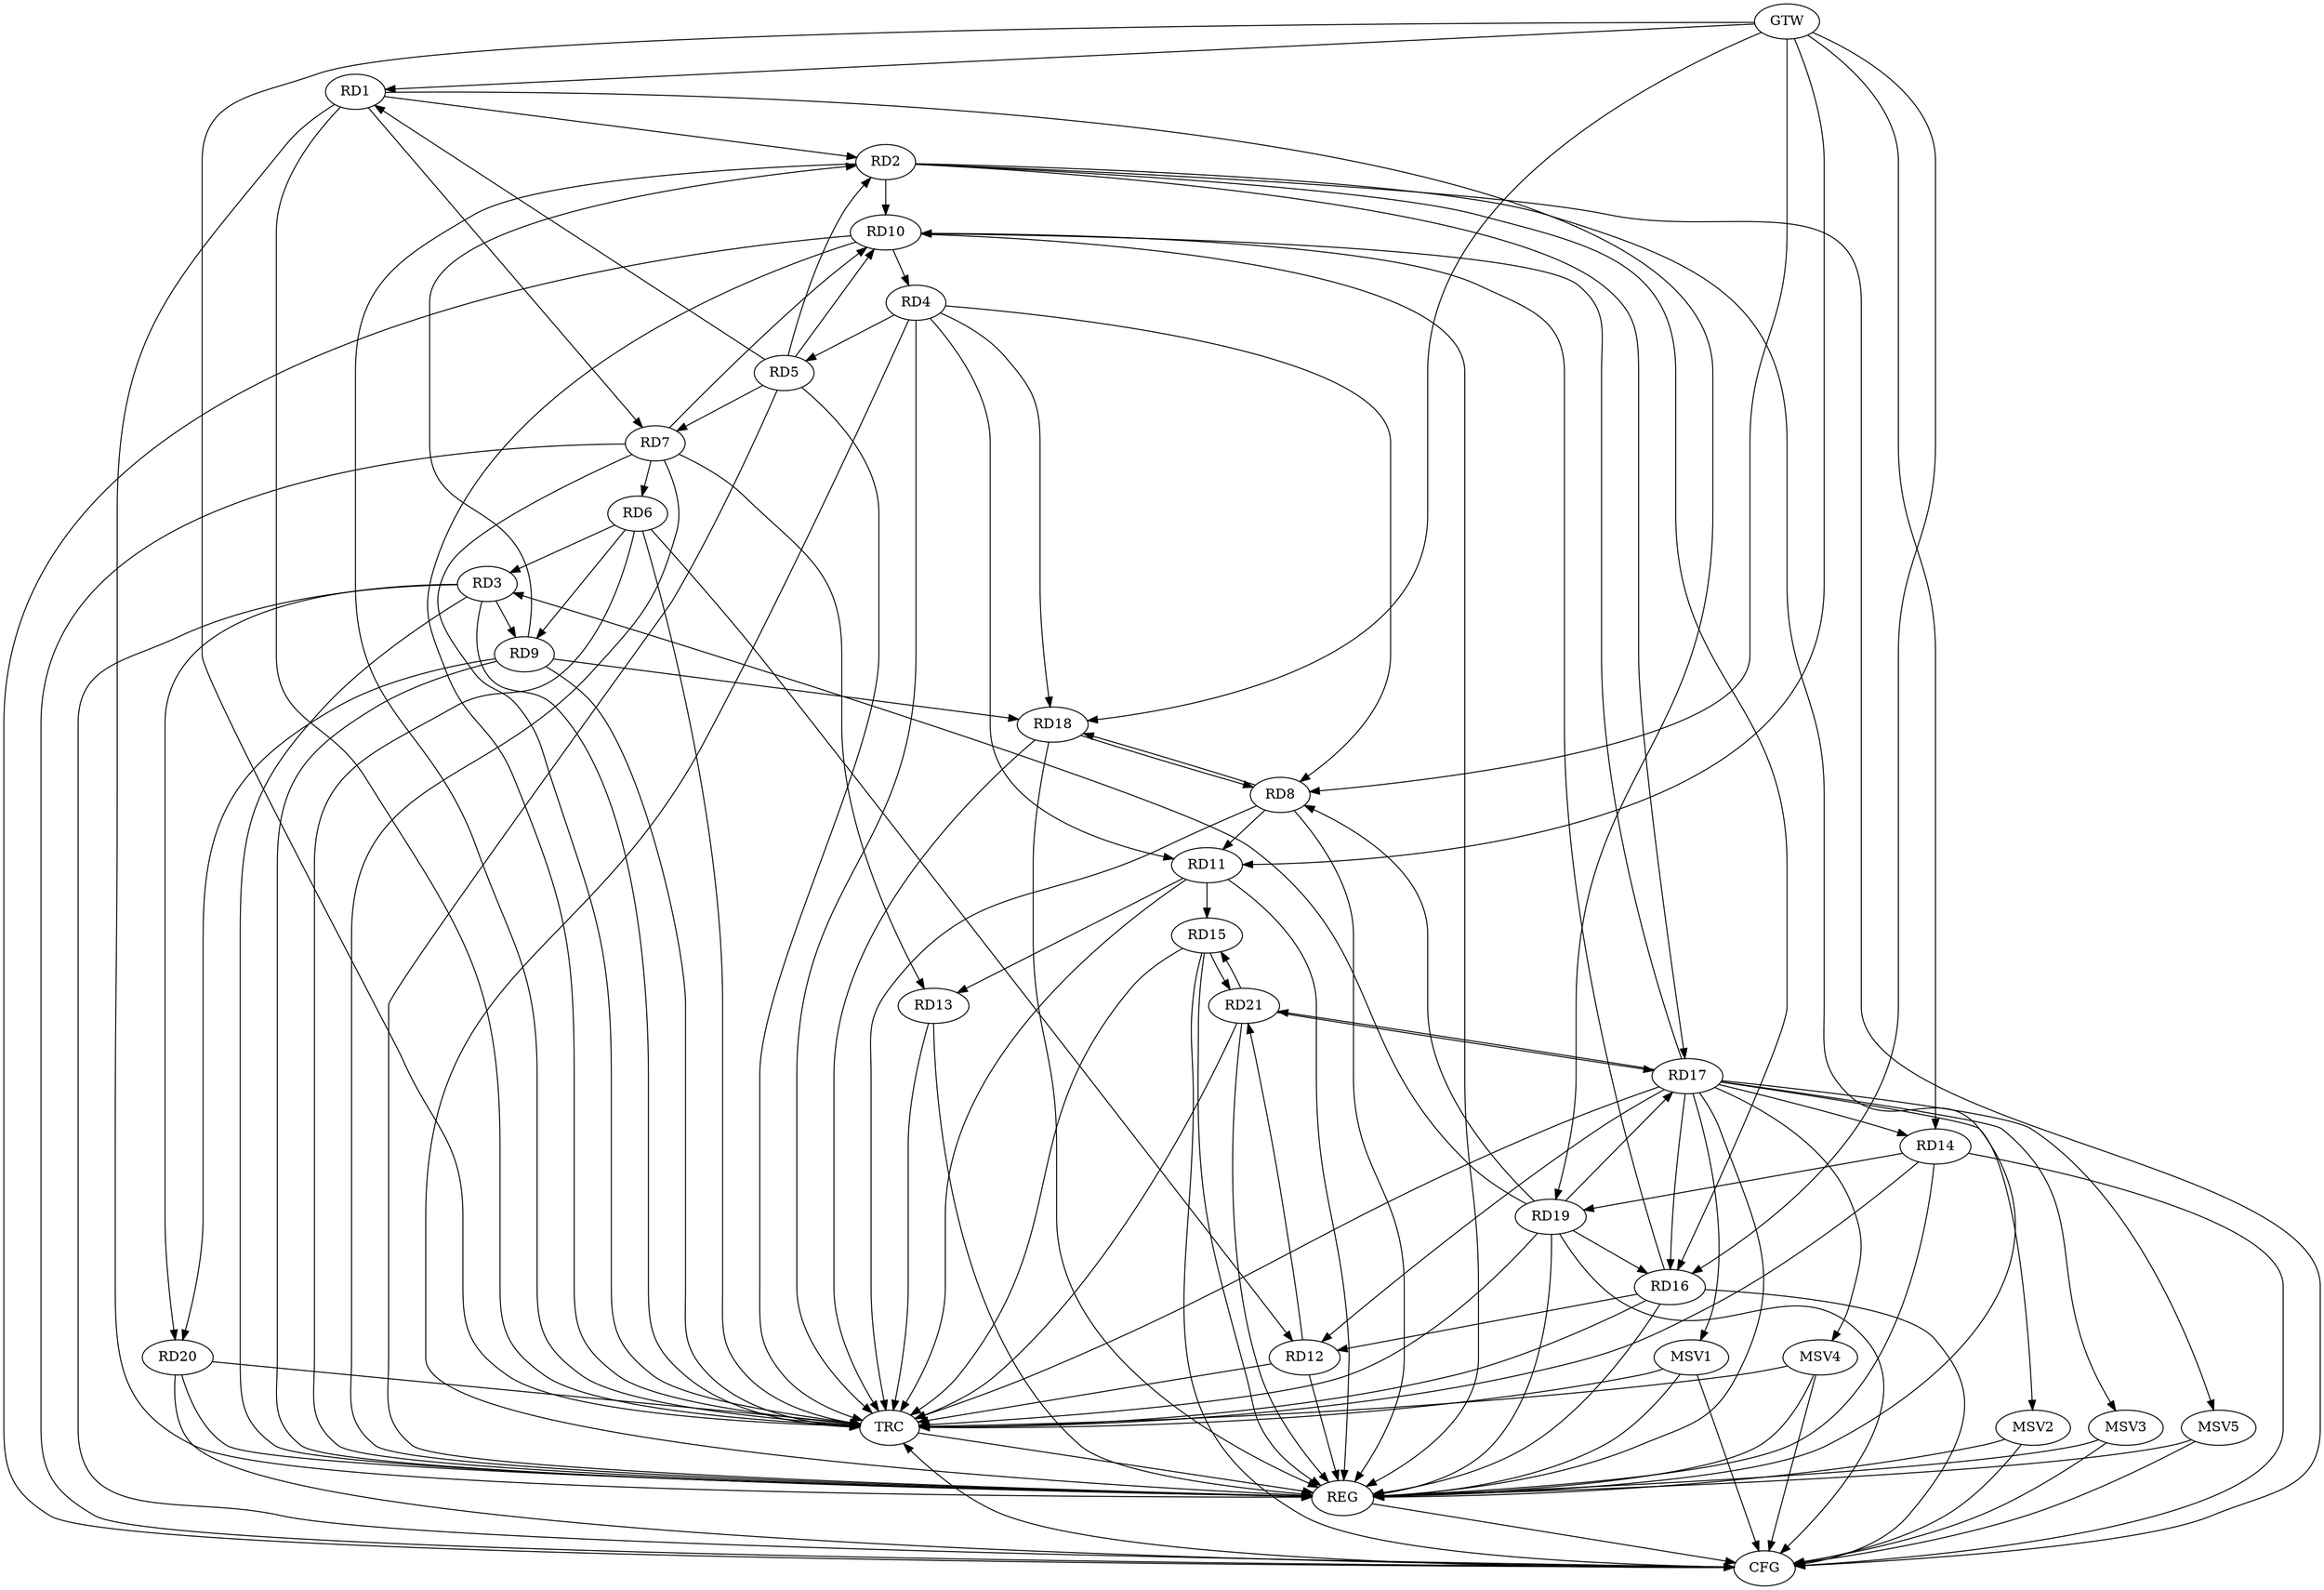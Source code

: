 strict digraph G {
  RD1 [ label="RD1" ];
  RD2 [ label="RD2" ];
  RD3 [ label="RD3" ];
  RD4 [ label="RD4" ];
  RD5 [ label="RD5" ];
  RD6 [ label="RD6" ];
  RD7 [ label="RD7" ];
  RD8 [ label="RD8" ];
  RD9 [ label="RD9" ];
  RD10 [ label="RD10" ];
  RD11 [ label="RD11" ];
  RD12 [ label="RD12" ];
  RD13 [ label="RD13" ];
  RD14 [ label="RD14" ];
  RD15 [ label="RD15" ];
  RD16 [ label="RD16" ];
  RD17 [ label="RD17" ];
  RD18 [ label="RD18" ];
  RD19 [ label="RD19" ];
  RD20 [ label="RD20" ];
  RD21 [ label="RD21" ];
  GTW [ label="GTW" ];
  REG [ label="REG" ];
  CFG [ label="CFG" ];
  TRC [ label="TRC" ];
  MSV1 [ label="MSV1" ];
  MSV2 [ label="MSV2" ];
  MSV3 [ label="MSV3" ];
  MSV4 [ label="MSV4" ];
  MSV5 [ label="MSV5" ];
  RD1 -> RD2;
  RD5 -> RD1;
  RD1 -> RD7;
  RD1 -> RD19;
  RD5 -> RD2;
  RD9 -> RD2;
  RD2 -> RD10;
  RD2 -> RD16;
  RD2 -> RD17;
  RD6 -> RD3;
  RD3 -> RD9;
  RD19 -> RD3;
  RD3 -> RD20;
  RD4 -> RD5;
  RD4 -> RD8;
  RD10 -> RD4;
  RD4 -> RD11;
  RD4 -> RD18;
  RD5 -> RD7;
  RD5 -> RD10;
  RD7 -> RD6;
  RD6 -> RD9;
  RD6 -> RD12;
  RD7 -> RD10;
  RD7 -> RD13;
  RD8 -> RD11;
  RD8 -> RD18;
  RD18 -> RD8;
  RD19 -> RD8;
  RD9 -> RD18;
  RD9 -> RD20;
  RD16 -> RD10;
  RD17 -> RD10;
  RD11 -> RD13;
  RD11 -> RD15;
  RD16 -> RD12;
  RD17 -> RD12;
  RD12 -> RD21;
  RD17 -> RD14;
  RD14 -> RD19;
  RD15 -> RD21;
  RD21 -> RD15;
  RD17 -> RD16;
  RD19 -> RD16;
  RD19 -> RD17;
  RD17 -> RD21;
  RD21 -> RD17;
  GTW -> RD8;
  GTW -> RD1;
  GTW -> RD14;
  GTW -> RD11;
  GTW -> RD18;
  GTW -> RD16;
  RD1 -> REG;
  RD2 -> REG;
  RD3 -> REG;
  RD4 -> REG;
  RD5 -> REG;
  RD6 -> REG;
  RD7 -> REG;
  RD8 -> REG;
  RD9 -> REG;
  RD10 -> REG;
  RD11 -> REG;
  RD12 -> REG;
  RD13 -> REG;
  RD14 -> REG;
  RD15 -> REG;
  RD16 -> REG;
  RD17 -> REG;
  RD18 -> REG;
  RD19 -> REG;
  RD20 -> REG;
  RD21 -> REG;
  RD2 -> CFG;
  RD20 -> CFG;
  RD14 -> CFG;
  RD7 -> CFG;
  RD3 -> CFG;
  RD16 -> CFG;
  RD15 -> CFG;
  RD19 -> CFG;
  RD10 -> CFG;
  REG -> CFG;
  RD1 -> TRC;
  RD2 -> TRC;
  RD3 -> TRC;
  RD4 -> TRC;
  RD5 -> TRC;
  RD6 -> TRC;
  RD7 -> TRC;
  RD8 -> TRC;
  RD9 -> TRC;
  RD10 -> TRC;
  RD11 -> TRC;
  RD12 -> TRC;
  RD13 -> TRC;
  RD14 -> TRC;
  RD15 -> TRC;
  RD16 -> TRC;
  RD17 -> TRC;
  RD18 -> TRC;
  RD19 -> TRC;
  RD20 -> TRC;
  RD21 -> TRC;
  GTW -> TRC;
  CFG -> TRC;
  TRC -> REG;
  RD17 -> MSV1;
  MSV1 -> REG;
  MSV1 -> TRC;
  MSV1 -> CFG;
  RD17 -> MSV2;
  MSV2 -> REG;
  MSV2 -> CFG;
  RD17 -> MSV3;
  MSV3 -> REG;
  MSV3 -> CFG;
  RD17 -> MSV4;
  RD17 -> MSV5;
  MSV4 -> REG;
  MSV4 -> TRC;
  MSV4 -> CFG;
  MSV5 -> REG;
  MSV5 -> CFG;
}
